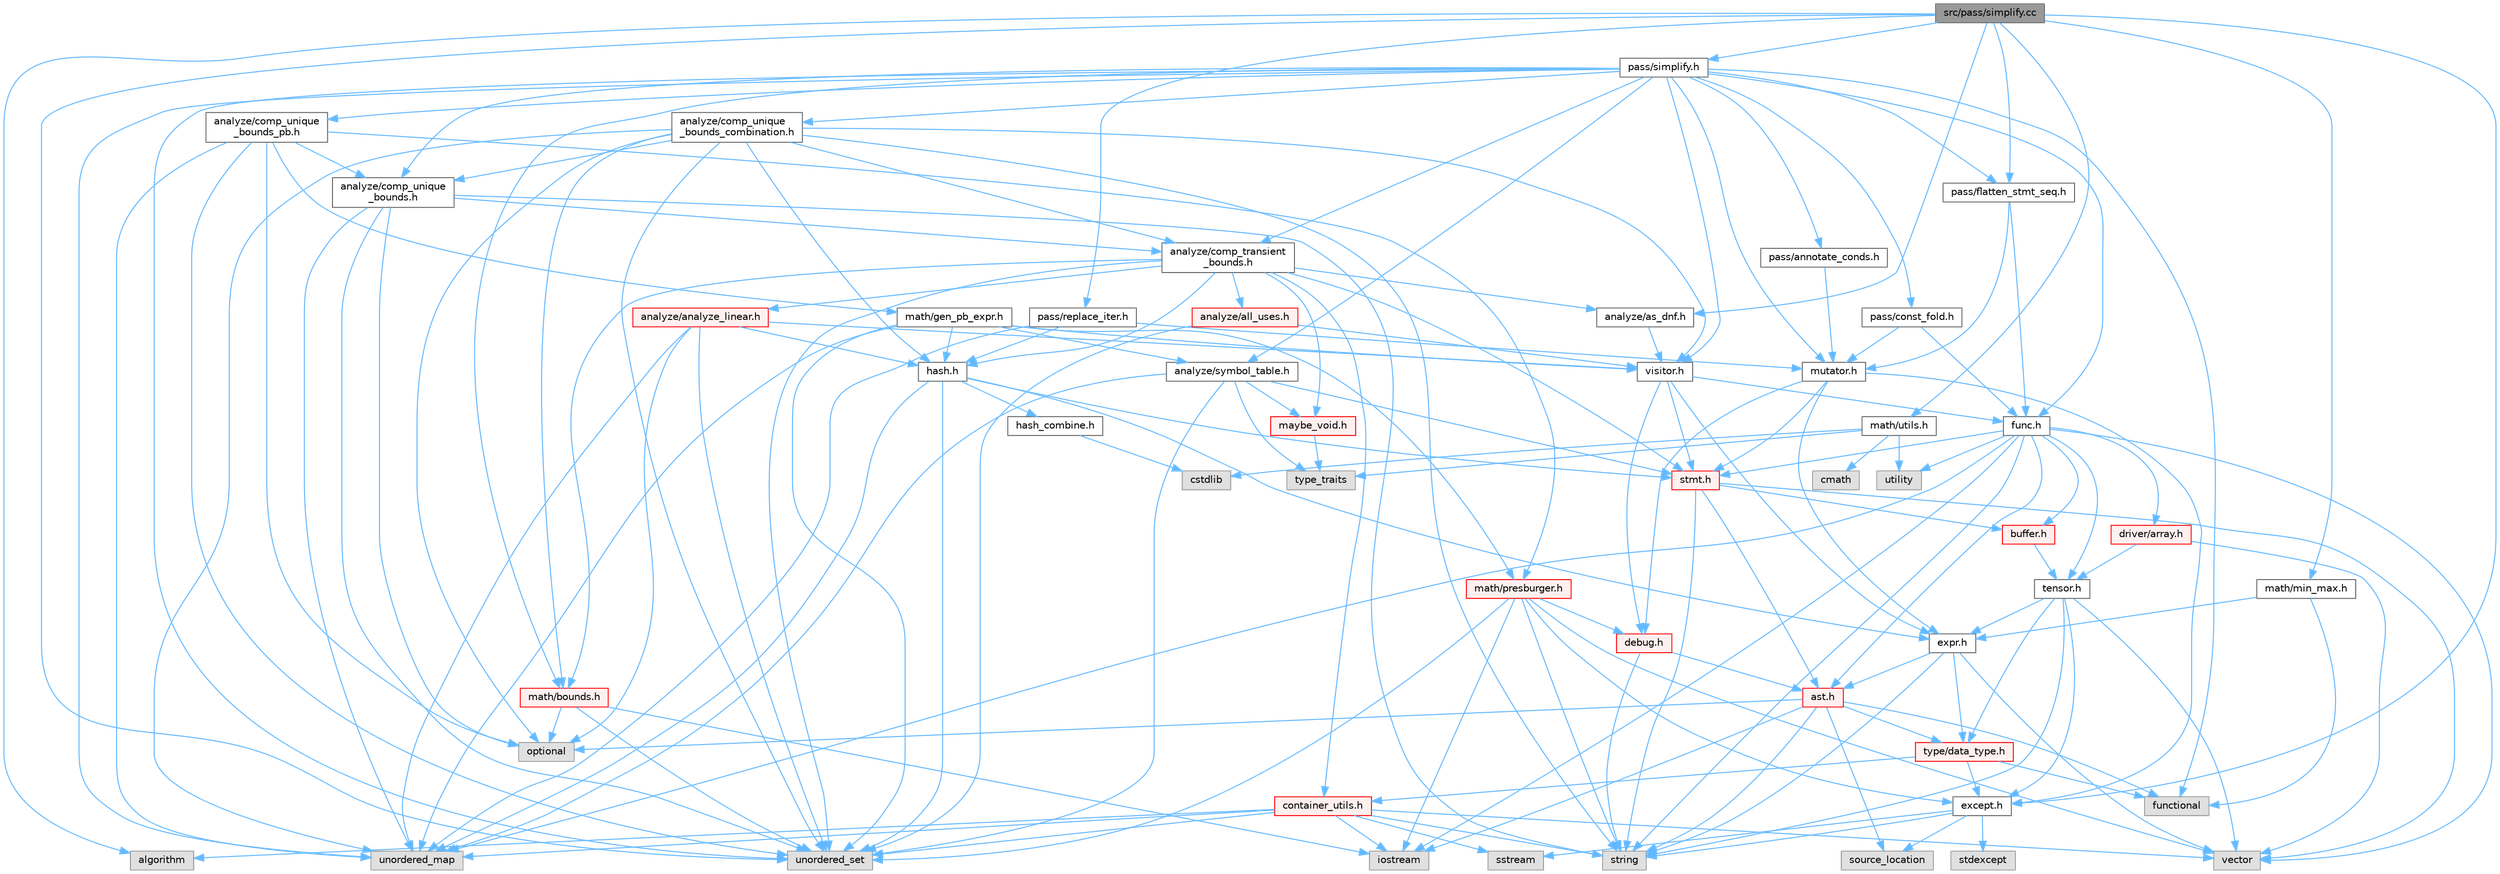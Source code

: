 digraph "src/pass/simplify.cc"
{
 // LATEX_PDF_SIZE
  bgcolor="transparent";
  edge [fontname=Helvetica,fontsize=10,labelfontname=Helvetica,labelfontsize=10];
  node [fontname=Helvetica,fontsize=10,shape=box,height=0.2,width=0.4];
  Node1 [label="src/pass/simplify.cc",height=0.2,width=0.4,color="gray40", fillcolor="grey60", style="filled", fontcolor="black",tooltip=" "];
  Node1 -> Node2 [color="steelblue1",style="solid"];
  Node2 [label="algorithm",height=0.2,width=0.4,color="grey60", fillcolor="#E0E0E0", style="filled",tooltip=" "];
  Node1 -> Node3 [color="steelblue1",style="solid"];
  Node3 [label="unordered_set",height=0.2,width=0.4,color="grey60", fillcolor="#E0E0E0", style="filled",tooltip=" "];
  Node1 -> Node4 [color="steelblue1",style="solid"];
  Node4 [label="analyze/as_dnf.h",height=0.2,width=0.4,color="grey40", fillcolor="white", style="filled",URL="$as__dnf_8h.html",tooltip=" "];
  Node4 -> Node5 [color="steelblue1",style="solid"];
  Node5 [label="visitor.h",height=0.2,width=0.4,color="grey40", fillcolor="white", style="filled",URL="$visitor_8h.html",tooltip=" "];
  Node5 -> Node6 [color="steelblue1",style="solid"];
  Node6 [label="debug.h",height=0.2,width=0.4,color="red", fillcolor="#FFF0F0", style="filled",URL="$debug_8h.html",tooltip=" "];
  Node6 -> Node7 [color="steelblue1",style="solid"];
  Node7 [label="string",height=0.2,width=0.4,color="grey60", fillcolor="#E0E0E0", style="filled",tooltip=" "];
  Node6 -> Node8 [color="steelblue1",style="solid"];
  Node8 [label="ast.h",height=0.2,width=0.4,color="red", fillcolor="#FFF0F0", style="filled",URL="$ast_8h.html",tooltip=" "];
  Node8 -> Node10 [color="steelblue1",style="solid"];
  Node10 [label="functional",height=0.2,width=0.4,color="grey60", fillcolor="#E0E0E0", style="filled",tooltip=" "];
  Node8 -> Node11 [color="steelblue1",style="solid"];
  Node11 [label="iostream",height=0.2,width=0.4,color="grey60", fillcolor="#E0E0E0", style="filled",tooltip=" "];
  Node8 -> Node12 [color="steelblue1",style="solid"];
  Node12 [label="optional",height=0.2,width=0.4,color="grey60", fillcolor="#E0E0E0", style="filled",tooltip=" "];
  Node8 -> Node13 [color="steelblue1",style="solid"];
  Node13 [label="source_location",height=0.2,width=0.4,color="grey60", fillcolor="#E0E0E0", style="filled",tooltip=" "];
  Node8 -> Node7 [color="steelblue1",style="solid"];
  Node8 -> Node30 [color="steelblue1",style="solid"];
  Node30 [label="type/data_type.h",height=0.2,width=0.4,color="red", fillcolor="#FFF0F0", style="filled",URL="$data__type_8h.html",tooltip=" "];
  Node30 -> Node10 [color="steelblue1",style="solid"];
  Node30 -> Node32 [color="steelblue1",style="solid"];
  Node32 [label="container_utils.h",height=0.2,width=0.4,color="red", fillcolor="#FFF0F0", style="filled",URL="$container__utils_8h.html",tooltip=" "];
  Node32 -> Node2 [color="steelblue1",style="solid"];
  Node32 -> Node11 [color="steelblue1",style="solid"];
  Node32 -> Node26 [color="steelblue1",style="solid"];
  Node26 [label="sstream",height=0.2,width=0.4,color="grey60", fillcolor="#E0E0E0", style="filled",tooltip=" "];
  Node32 -> Node7 [color="steelblue1",style="solid"];
  Node32 -> Node36 [color="steelblue1",style="solid"];
  Node36 [label="unordered_map",height=0.2,width=0.4,color="grey60", fillcolor="#E0E0E0", style="filled",tooltip=" "];
  Node32 -> Node3 [color="steelblue1",style="solid"];
  Node32 -> Node17 [color="steelblue1",style="solid"];
  Node17 [label="vector",height=0.2,width=0.4,color="grey60", fillcolor="#E0E0E0", style="filled",tooltip=" "];
  Node30 -> Node25 [color="steelblue1",style="solid"];
  Node25 [label="except.h",height=0.2,width=0.4,color="grey40", fillcolor="white", style="filled",URL="$except_8h.html",tooltip=" "];
  Node25 -> Node13 [color="steelblue1",style="solid"];
  Node25 -> Node26 [color="steelblue1",style="solid"];
  Node25 -> Node27 [color="steelblue1",style="solid"];
  Node27 [label="stdexcept",height=0.2,width=0.4,color="grey60", fillcolor="#E0E0E0", style="filled",tooltip=" "];
  Node25 -> Node7 [color="steelblue1",style="solid"];
  Node5 -> Node42 [color="steelblue1",style="solid"];
  Node42 [label="expr.h",height=0.2,width=0.4,color="grey40", fillcolor="white", style="filled",URL="$expr_8h.html",tooltip=" "];
  Node42 -> Node7 [color="steelblue1",style="solid"];
  Node42 -> Node17 [color="steelblue1",style="solid"];
  Node42 -> Node8 [color="steelblue1",style="solid"];
  Node42 -> Node30 [color="steelblue1",style="solid"];
  Node5 -> Node43 [color="steelblue1",style="solid"];
  Node43 [label="func.h",height=0.2,width=0.4,color="grey40", fillcolor="white", style="filled",URL="$func_8h.html",tooltip=" "];
  Node43 -> Node11 [color="steelblue1",style="solid"];
  Node43 -> Node7 [color="steelblue1",style="solid"];
  Node43 -> Node36 [color="steelblue1",style="solid"];
  Node43 -> Node44 [color="steelblue1",style="solid"];
  Node44 [label="utility",height=0.2,width=0.4,color="grey60", fillcolor="#E0E0E0", style="filled",tooltip=" "];
  Node43 -> Node17 [color="steelblue1",style="solid"];
  Node43 -> Node8 [color="steelblue1",style="solid"];
  Node43 -> Node45 [color="steelblue1",style="solid"];
  Node45 [label="buffer.h",height=0.2,width=0.4,color="red", fillcolor="#FFF0F0", style="filled",URL="$buffer_8h.html",tooltip=" "];
  Node45 -> Node46 [color="steelblue1",style="solid"];
  Node46 [label="tensor.h",height=0.2,width=0.4,color="grey40", fillcolor="white", style="filled",URL="$tensor_8h.html",tooltip=" "];
  Node46 -> Node7 [color="steelblue1",style="solid"];
  Node46 -> Node17 [color="steelblue1",style="solid"];
  Node46 -> Node25 [color="steelblue1",style="solid"];
  Node46 -> Node42 [color="steelblue1",style="solid"];
  Node46 -> Node30 [color="steelblue1",style="solid"];
  Node43 -> Node49 [color="steelblue1",style="solid"];
  Node49 [label="driver/array.h",height=0.2,width=0.4,color="red", fillcolor="#FFF0F0", style="filled",URL="$array_8h.html",tooltip=" "];
  Node49 -> Node17 [color="steelblue1",style="solid"];
  Node49 -> Node46 [color="steelblue1",style="solid"];
  Node43 -> Node53 [color="steelblue1",style="solid"];
  Node53 [label="stmt.h",height=0.2,width=0.4,color="red", fillcolor="#FFF0F0", style="filled",URL="$stmt_8h.html",tooltip=" "];
  Node53 -> Node7 [color="steelblue1",style="solid"];
  Node53 -> Node17 [color="steelblue1",style="solid"];
  Node53 -> Node8 [color="steelblue1",style="solid"];
  Node53 -> Node45 [color="steelblue1",style="solid"];
  Node43 -> Node46 [color="steelblue1",style="solid"];
  Node5 -> Node53 [color="steelblue1",style="solid"];
  Node1 -> Node25 [color="steelblue1",style="solid"];
  Node1 -> Node59 [color="steelblue1",style="solid"];
  Node59 [label="math/min_max.h",height=0.2,width=0.4,color="grey40", fillcolor="white", style="filled",URL="$min__max_8h.html",tooltip=" "];
  Node59 -> Node10 [color="steelblue1",style="solid"];
  Node59 -> Node42 [color="steelblue1",style="solid"];
  Node1 -> Node60 [color="steelblue1",style="solid"];
  Node60 [label="math/utils.h",height=0.2,width=0.4,color="grey40", fillcolor="white", style="filled",URL="$utils_8h.html",tooltip=" "];
  Node60 -> Node61 [color="steelblue1",style="solid"];
  Node61 [label="cmath",height=0.2,width=0.4,color="grey60", fillcolor="#E0E0E0", style="filled",tooltip=" "];
  Node60 -> Node24 [color="steelblue1",style="solid"];
  Node24 [label="cstdlib",height=0.2,width=0.4,color="grey60", fillcolor="#E0E0E0", style="filled",tooltip=" "];
  Node60 -> Node21 [color="steelblue1",style="solid"];
  Node21 [label="type_traits",height=0.2,width=0.4,color="grey60", fillcolor="#E0E0E0", style="filled",tooltip=" "];
  Node60 -> Node44 [color="steelblue1",style="solid"];
  Node1 -> Node62 [color="steelblue1",style="solid"];
  Node62 [label="pass/flatten_stmt_seq.h",height=0.2,width=0.4,color="grey40", fillcolor="white", style="filled",URL="$flatten__stmt__seq_8h.html",tooltip=" "];
  Node62 -> Node43 [color="steelblue1",style="solid"];
  Node62 -> Node63 [color="steelblue1",style="solid"];
  Node63 [label="mutator.h",height=0.2,width=0.4,color="grey40", fillcolor="white", style="filled",URL="$mutator_8h.html",tooltip=" "];
  Node63 -> Node6 [color="steelblue1",style="solid"];
  Node63 -> Node25 [color="steelblue1",style="solid"];
  Node63 -> Node42 [color="steelblue1",style="solid"];
  Node63 -> Node53 [color="steelblue1",style="solid"];
  Node1 -> Node64 [color="steelblue1",style="solid"];
  Node64 [label="pass/replace_iter.h",height=0.2,width=0.4,color="grey40", fillcolor="white", style="filled",URL="$replace__iter_8h.html",tooltip=" "];
  Node64 -> Node36 [color="steelblue1",style="solid"];
  Node64 -> Node65 [color="steelblue1",style="solid"];
  Node65 [label="hash.h",height=0.2,width=0.4,color="grey40", fillcolor="white", style="filled",URL="$hash_8h.html",tooltip=" "];
  Node65 -> Node36 [color="steelblue1",style="solid"];
  Node65 -> Node3 [color="steelblue1",style="solid"];
  Node65 -> Node42 [color="steelblue1",style="solid"];
  Node65 -> Node57 [color="steelblue1",style="solid"];
  Node57 [label="hash_combine.h",height=0.2,width=0.4,color="grey40", fillcolor="white", style="filled",URL="$hash__combine_8h.html",tooltip=" "];
  Node57 -> Node24 [color="steelblue1",style="solid"];
  Node65 -> Node53 [color="steelblue1",style="solid"];
  Node64 -> Node63 [color="steelblue1",style="solid"];
  Node1 -> Node66 [color="steelblue1",style="solid"];
  Node66 [label="pass/simplify.h",height=0.2,width=0.4,color="grey40", fillcolor="white", style="filled",URL="$simplify_8h.html",tooltip=" "];
  Node66 -> Node10 [color="steelblue1",style="solid"];
  Node66 -> Node36 [color="steelblue1",style="solid"];
  Node66 -> Node3 [color="steelblue1",style="solid"];
  Node66 -> Node67 [color="steelblue1",style="solid"];
  Node67 [label="analyze/comp_transient\l_bounds.h",height=0.2,width=0.4,color="grey40", fillcolor="white", style="filled",URL="$comp__transient__bounds_8h.html",tooltip=" "];
  Node67 -> Node3 [color="steelblue1",style="solid"];
  Node67 -> Node68 [color="steelblue1",style="solid"];
  Node68 [label="analyze/all_uses.h",height=0.2,width=0.4,color="red", fillcolor="#FFF0F0", style="filled",URL="$all__uses_8h.html",tooltip=" "];
  Node68 -> Node3 [color="steelblue1",style="solid"];
  Node68 -> Node5 [color="steelblue1",style="solid"];
  Node67 -> Node71 [color="steelblue1",style="solid"];
  Node71 [label="analyze/analyze_linear.h",height=0.2,width=0.4,color="red", fillcolor="#FFF0F0", style="filled",URL="$analyze__linear_8h.html",tooltip=" "];
  Node71 -> Node12 [color="steelblue1",style="solid"];
  Node71 -> Node36 [color="steelblue1",style="solid"];
  Node71 -> Node3 [color="steelblue1",style="solid"];
  Node71 -> Node65 [color="steelblue1",style="solid"];
  Node71 -> Node5 [color="steelblue1",style="solid"];
  Node67 -> Node4 [color="steelblue1",style="solid"];
  Node67 -> Node32 [color="steelblue1",style="solid"];
  Node67 -> Node65 [color="steelblue1",style="solid"];
  Node67 -> Node73 [color="steelblue1",style="solid"];
  Node73 [label="math/bounds.h",height=0.2,width=0.4,color="red", fillcolor="#FFF0F0", style="filled",URL="$bounds_8h.html",tooltip=" "];
  Node73 -> Node11 [color="steelblue1",style="solid"];
  Node73 -> Node12 [color="steelblue1",style="solid"];
  Node73 -> Node3 [color="steelblue1",style="solid"];
  Node67 -> Node75 [color="steelblue1",style="solid"];
  Node75 [label="maybe_void.h",height=0.2,width=0.4,color="red", fillcolor="#FFF0F0", style="filled",URL="$maybe__void_8h.html",tooltip=" "];
  Node75 -> Node21 [color="steelblue1",style="solid"];
  Node67 -> Node53 [color="steelblue1",style="solid"];
  Node66 -> Node76 [color="steelblue1",style="solid"];
  Node76 [label="analyze/comp_unique\l_bounds.h",height=0.2,width=0.4,color="grey40", fillcolor="white", style="filled",URL="$comp__unique__bounds_8h.html",tooltip=" "];
  Node76 -> Node12 [color="steelblue1",style="solid"];
  Node76 -> Node7 [color="steelblue1",style="solid"];
  Node76 -> Node36 [color="steelblue1",style="solid"];
  Node76 -> Node3 [color="steelblue1",style="solid"];
  Node76 -> Node67 [color="steelblue1",style="solid"];
  Node66 -> Node77 [color="steelblue1",style="solid"];
  Node77 [label="analyze/comp_unique\l_bounds_combination.h",height=0.2,width=0.4,color="grey40", fillcolor="white", style="filled",URL="$comp__unique__bounds__combination_8h.html",tooltip=" "];
  Node77 -> Node12 [color="steelblue1",style="solid"];
  Node77 -> Node7 [color="steelblue1",style="solid"];
  Node77 -> Node36 [color="steelblue1",style="solid"];
  Node77 -> Node3 [color="steelblue1",style="solid"];
  Node77 -> Node67 [color="steelblue1",style="solid"];
  Node77 -> Node76 [color="steelblue1",style="solid"];
  Node77 -> Node65 [color="steelblue1",style="solid"];
  Node77 -> Node73 [color="steelblue1",style="solid"];
  Node77 -> Node5 [color="steelblue1",style="solid"];
  Node66 -> Node78 [color="steelblue1",style="solid"];
  Node78 [label="analyze/comp_unique\l_bounds_pb.h",height=0.2,width=0.4,color="grey40", fillcolor="white", style="filled",URL="$comp__unique__bounds__pb_8h.html",tooltip=" "];
  Node78 -> Node12 [color="steelblue1",style="solid"];
  Node78 -> Node36 [color="steelblue1",style="solid"];
  Node78 -> Node3 [color="steelblue1",style="solid"];
  Node78 -> Node76 [color="steelblue1",style="solid"];
  Node78 -> Node79 [color="steelblue1",style="solid"];
  Node79 [label="math/gen_pb_expr.h",height=0.2,width=0.4,color="grey40", fillcolor="white", style="filled",URL="$gen__pb__expr_8h.html",tooltip=" "];
  Node79 -> Node36 [color="steelblue1",style="solid"];
  Node79 -> Node3 [color="steelblue1",style="solid"];
  Node79 -> Node80 [color="steelblue1",style="solid"];
  Node80 [label="analyze/symbol_table.h",height=0.2,width=0.4,color="grey40", fillcolor="white", style="filled",URL="$symbol__table_8h.html",tooltip=" "];
  Node80 -> Node21 [color="steelblue1",style="solid"];
  Node80 -> Node36 [color="steelblue1",style="solid"];
  Node80 -> Node3 [color="steelblue1",style="solid"];
  Node80 -> Node75 [color="steelblue1",style="solid"];
  Node80 -> Node53 [color="steelblue1",style="solid"];
  Node79 -> Node65 [color="steelblue1",style="solid"];
  Node79 -> Node81 [color="steelblue1",style="solid"];
  Node81 [label="math/presburger.h",height=0.2,width=0.4,color="red", fillcolor="#FFF0F0", style="filled",URL="$presburger_8h.html",tooltip=" "];
  Node81 -> Node11 [color="steelblue1",style="solid"];
  Node81 -> Node7 [color="steelblue1",style="solid"];
  Node81 -> Node3 [color="steelblue1",style="solid"];
  Node81 -> Node17 [color="steelblue1",style="solid"];
  Node81 -> Node6 [color="steelblue1",style="solid"];
  Node81 -> Node25 [color="steelblue1",style="solid"];
  Node79 -> Node5 [color="steelblue1",style="solid"];
  Node78 -> Node81 [color="steelblue1",style="solid"];
  Node66 -> Node80 [color="steelblue1",style="solid"];
  Node66 -> Node43 [color="steelblue1",style="solid"];
  Node66 -> Node73 [color="steelblue1",style="solid"];
  Node66 -> Node63 [color="steelblue1",style="solid"];
  Node66 -> Node98 [color="steelblue1",style="solid"];
  Node98 [label="pass/annotate_conds.h",height=0.2,width=0.4,color="grey40", fillcolor="white", style="filled",URL="$annotate__conds_8h.html",tooltip=" "];
  Node98 -> Node63 [color="steelblue1",style="solid"];
  Node66 -> Node99 [color="steelblue1",style="solid"];
  Node99 [label="pass/const_fold.h",height=0.2,width=0.4,color="grey40", fillcolor="white", style="filled",URL="$const__fold_8h.html",tooltip=" "];
  Node99 -> Node43 [color="steelblue1",style="solid"];
  Node99 -> Node63 [color="steelblue1",style="solid"];
  Node66 -> Node62 [color="steelblue1",style="solid"];
  Node66 -> Node5 [color="steelblue1",style="solid"];
}
